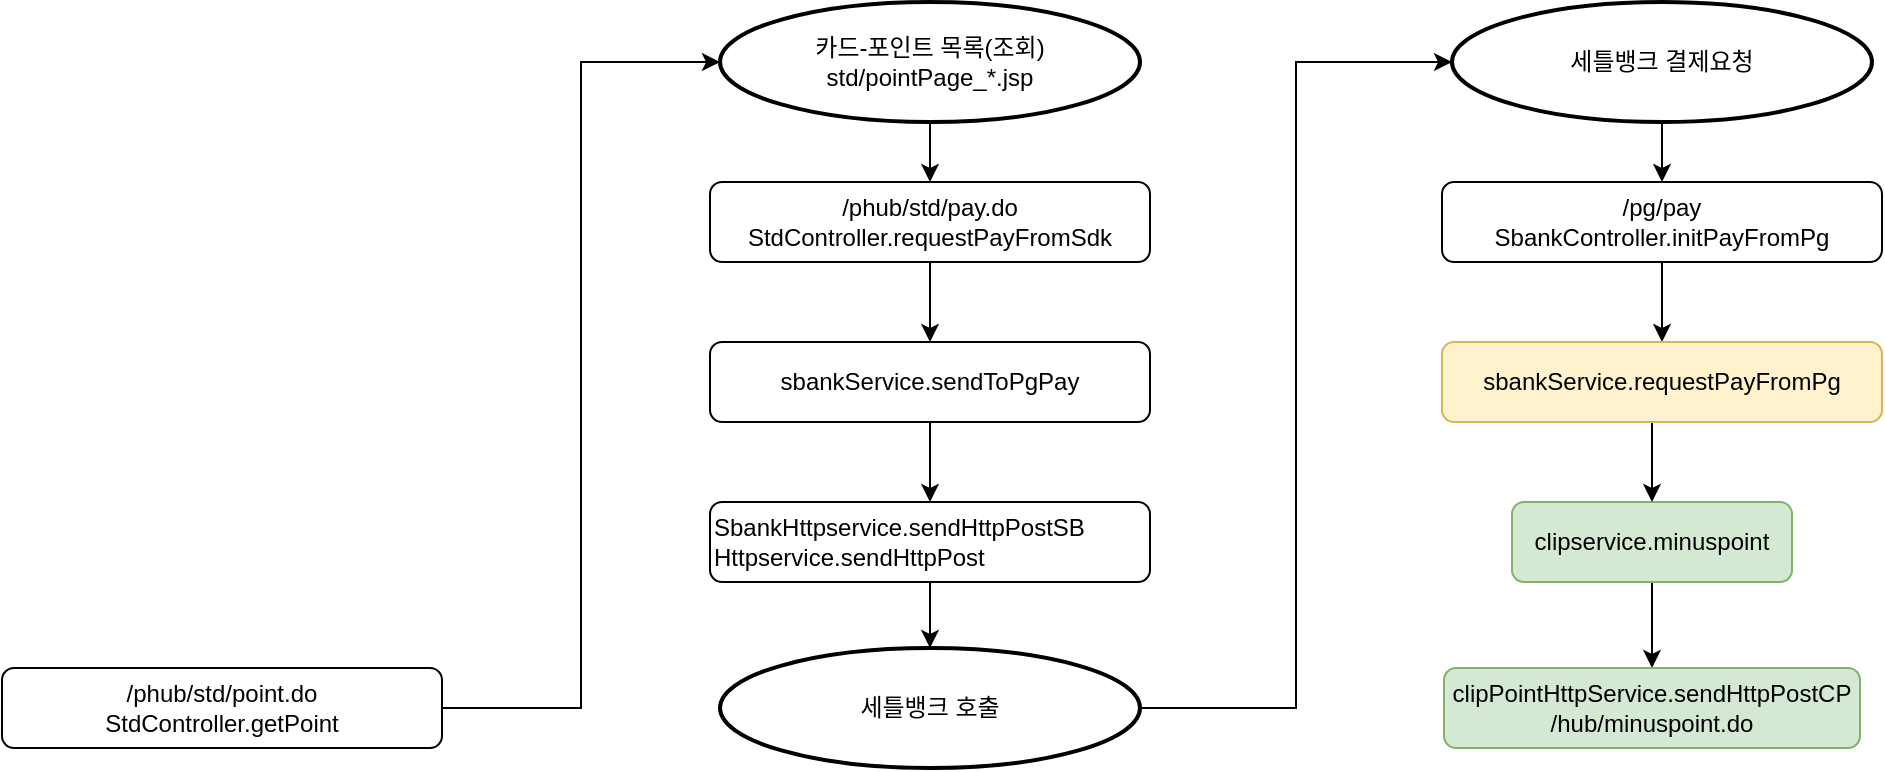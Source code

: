 <mxfile version="11.0.0" type="github"><diagram id="j56BnvHupFJd4PUBF6rJ" name="Page-1"><mxGraphModel dx="1351" dy="654" grid="1" gridSize="10" guides="1" tooltips="1" connect="1" arrows="1" fold="1" page="1" pageScale="1" pageWidth="1169" pageHeight="827" math="0" shadow="0"><root><mxCell id="0"/><mxCell id="1" parent="0"/><mxCell id="eJ5xMvujqPiulVfxqT29-1" style="edgeStyle=orthogonalEdgeStyle;rounded=0;orthogonalLoop=1;jettySize=auto;html=1;entryX=0.5;entryY=0;entryDx=0;entryDy=0;" parent="1" source="CmkYD_nqg1P4Cg2n0xKE-1" target="eJ5xMvujqPiulVfxqT29-2" edge="1"><mxGeometry relative="1" as="geometry"><mxPoint x="945" y="450" as="targetPoint"/></mxGeometry></mxCell><mxCell id="CmkYD_nqg1P4Cg2n0xKE-1" value="clipservice.minuspoint" style="rounded=1;whiteSpace=wrap;html=1;fontSize=12;fillColor=#d5e8d4;strokeColor=#82b366;" parent="1" vertex="1"><mxGeometry x="875" y="340" width="140" height="40" as="geometry"/></mxCell><mxCell id="wrxA6v308aJTSK91BiZI-43" style="edgeStyle=orthogonalEdgeStyle;rounded=0;orthogonalLoop=1;jettySize=auto;html=1;strokeColor=#000000;fontSize=12;entryX=0.5;entryY=0;entryDx=0;entryDy=0;" parent="1" source="wrxA6v308aJTSK91BiZI-39" target="wrxA6v308aJTSK91BiZI-42" edge="1"><mxGeometry relative="1" as="geometry"><mxPoint x="895" y="100" as="targetPoint"/></mxGeometry></mxCell><mxCell id="wrxA6v308aJTSK91BiZI-39" value="&lt;span style=&quot;white-space: normal&quot;&gt;세틀뱅크 결제요청&lt;br&gt;&lt;/span&gt;" style="strokeWidth=2;html=1;shape=mxgraph.flowchart.start_1;whiteSpace=wrap;fontSize=12;align=center;" parent="1" vertex="1"><mxGeometry x="845" y="90" width="210" height="60" as="geometry"/></mxCell><mxCell id="wrxA6v308aJTSK91BiZI-45" style="edgeStyle=orthogonalEdgeStyle;rounded=0;orthogonalLoop=1;jettySize=auto;html=1;entryX=0.5;entryY=0;entryDx=0;entryDy=0;strokeColor=#000000;fontSize=12;" parent="1" source="wrxA6v308aJTSK91BiZI-42" target="wrxA6v308aJTSK91BiZI-44" edge="1"><mxGeometry relative="1" as="geometry"/></mxCell><mxCell id="wrxA6v308aJTSK91BiZI-42" value="/pg/pay&lt;br&gt;SbankController.initPayFromPg" style="rounded=1;whiteSpace=wrap;html=1;fontSize=12;" parent="1" vertex="1"><mxGeometry x="840" y="180" width="220" height="40" as="geometry"/></mxCell><mxCell id="wrxA6v308aJTSK91BiZI-76" style="edgeStyle=orthogonalEdgeStyle;rounded=0;orthogonalLoop=1;jettySize=auto;html=1;strokeColor=#000000;fontSize=12;" parent="1" source="wrxA6v308aJTSK91BiZI-44" target="CmkYD_nqg1P4Cg2n0xKE-1" edge="1"><mxGeometry relative="1" as="geometry"><Array as="points"><mxPoint x="945" y="325"/><mxPoint x="945" y="325"/></Array></mxGeometry></mxCell><mxCell id="wrxA6v308aJTSK91BiZI-44" value="sbankService.requestPayFromPg" style="rounded=1;whiteSpace=wrap;html=1;fontSize=12;fillColor=#fff2cc;strokeColor=#d6b656;" parent="1" vertex="1"><mxGeometry x="840" y="260" width="220" height="40" as="geometry"/></mxCell><mxCell id="eJ5xMvujqPiulVfxqT29-2" value="clipPointHttpService.sendHttpPostCP&lt;br&gt;/hub/minuspoint.do" style="rounded=1;whiteSpace=wrap;html=1;fontSize=12;fillColor=#d5e8d4;strokeColor=#82b366;" parent="1" vertex="1"><mxGeometry x="841" y="423" width="208" height="40" as="geometry"/></mxCell><mxCell id="eJ5xMvujqPiulVfxqT29-5" style="edgeStyle=orthogonalEdgeStyle;rounded=0;orthogonalLoop=1;jettySize=auto;html=1;exitX=0.5;exitY=1;exitDx=0;exitDy=0;exitPerimeter=0;entryX=0.5;entryY=0;entryDx=0;entryDy=0;" parent="1" source="eJ5xMvujqPiulVfxqT29-3" target="eJ5xMvujqPiulVfxqT29-6" edge="1"><mxGeometry relative="1" as="geometry"><mxPoint x="584" y="185" as="targetPoint"/></mxGeometry></mxCell><mxCell id="eJ5xMvujqPiulVfxqT29-3" value="&lt;span style=&quot;white-space: normal&quot;&gt;카드-포인트 목록(조회)&lt;br&gt;std/pointPage_*.jsp&lt;br&gt;&lt;/span&gt;" style="strokeWidth=2;html=1;shape=mxgraph.flowchart.start_1;whiteSpace=wrap;fontSize=12;align=center;" parent="1" vertex="1"><mxGeometry x="479" y="90" width="210" height="60" as="geometry"/></mxCell><mxCell id="eJ5xMvujqPiulVfxqT29-8" style="edgeStyle=orthogonalEdgeStyle;rounded=0;orthogonalLoop=1;jettySize=auto;html=1;" parent="1" source="eJ5xMvujqPiulVfxqT29-6" target="eJ5xMvujqPiulVfxqT29-7" edge="1"><mxGeometry relative="1" as="geometry"/></mxCell><mxCell id="eJ5xMvujqPiulVfxqT29-6" value="/phub/std/pay.do&lt;br&gt;StdController.requestPayFromSdk" style="rounded=1;whiteSpace=wrap;html=1;fontSize=12;" parent="1" vertex="1"><mxGeometry x="474" y="180" width="220" height="40" as="geometry"/></mxCell><mxCell id="eJ5xMvujqPiulVfxqT29-10" style="edgeStyle=orthogonalEdgeStyle;rounded=0;orthogonalLoop=1;jettySize=auto;html=1;" parent="1" source="eJ5xMvujqPiulVfxqT29-7" target="eJ5xMvujqPiulVfxqT29-9" edge="1"><mxGeometry relative="1" as="geometry"/></mxCell><mxCell id="eJ5xMvujqPiulVfxqT29-7" value="sbankService.sendToPgPay" style="rounded=1;whiteSpace=wrap;html=1;fontSize=12;" parent="1" vertex="1"><mxGeometry x="474" y="260" width="220" height="40" as="geometry"/></mxCell><mxCell id="eJ5xMvujqPiulVfxqT29-12" style="edgeStyle=orthogonalEdgeStyle;rounded=0;orthogonalLoop=1;jettySize=auto;html=1;entryX=0.5;entryY=0;entryDx=0;entryDy=0;entryPerimeter=0;" parent="1" source="eJ5xMvujqPiulVfxqT29-9" target="eJ5xMvujqPiulVfxqT29-11" edge="1"><mxGeometry relative="1" as="geometry"/></mxCell><mxCell id="eJ5xMvujqPiulVfxqT29-9" value="SbankHttpservice.sendHttpPostSB&lt;br&gt;Httpservice.sendHttpPost" style="rounded=1;whiteSpace=wrap;html=1;fontSize=12;align=left;" parent="1" vertex="1"><mxGeometry x="474" y="340" width="220" height="40" as="geometry"/></mxCell><mxCell id="eJ5xMvujqPiulVfxqT29-13" style="edgeStyle=orthogonalEdgeStyle;rounded=0;orthogonalLoop=1;jettySize=auto;html=1;entryX=0;entryY=0.5;entryDx=0;entryDy=0;entryPerimeter=0;" parent="1" source="eJ5xMvujqPiulVfxqT29-11" target="wrxA6v308aJTSK91BiZI-39" edge="1"><mxGeometry relative="1" as="geometry"/></mxCell><mxCell id="eJ5xMvujqPiulVfxqT29-11" value="&lt;span style=&quot;white-space: normal&quot;&gt;세틀뱅크 호출&lt;br&gt;&lt;/span&gt;" style="strokeWidth=2;html=1;shape=mxgraph.flowchart.start_1;whiteSpace=wrap;fontSize=12;align=center;" parent="1" vertex="1"><mxGeometry x="479" y="413" width="210" height="60" as="geometry"/></mxCell><mxCell id="8GTxpCylq8YLlfngI8dT-2" style="edgeStyle=orthogonalEdgeStyle;rounded=0;orthogonalLoop=1;jettySize=auto;html=1;entryX=0;entryY=0.5;entryDx=0;entryDy=0;entryPerimeter=0;" edge="1" parent="1" source="8GTxpCylq8YLlfngI8dT-1" target="eJ5xMvujqPiulVfxqT29-3"><mxGeometry relative="1" as="geometry"/></mxCell><mxCell id="8GTxpCylq8YLlfngI8dT-1" value="/phub/std/point.do&lt;br&gt;StdController.getPoint" style="rounded=1;whiteSpace=wrap;html=1;fontSize=12;" vertex="1" parent="1"><mxGeometry x="120" y="423" width="220" height="40" as="geometry"/></mxCell></root></mxGraphModel></diagram></mxfile>